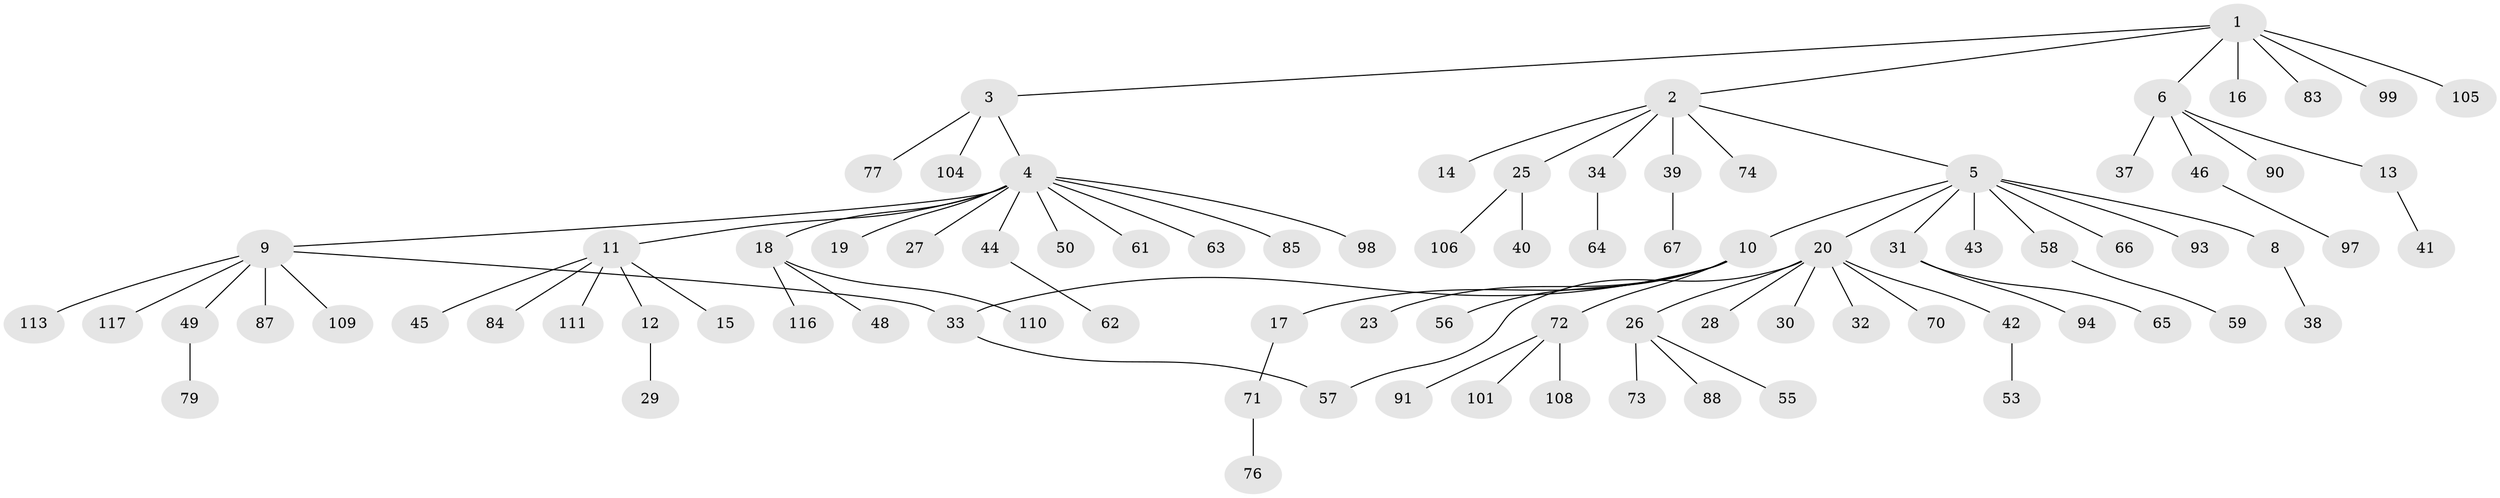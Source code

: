 // original degree distribution, {8: 0.017094017094017096, 5: 0.042735042735042736, 13: 0.008547008547008548, 10: 0.008547008547008548, 6: 0.02564102564102564, 1: 0.6239316239316239, 2: 0.1794871794871795, 3: 0.06837606837606838, 7: 0.008547008547008548, 4: 0.017094017094017096}
// Generated by graph-tools (version 1.1) at 2025/41/03/06/25 10:41:47]
// undirected, 87 vertices, 88 edges
graph export_dot {
graph [start="1"]
  node [color=gray90,style=filled];
  1 [super="+47"];
  2 [super="+114"];
  3 [super="+51"];
  4 [super="+54"];
  5 [super="+7"];
  6 [super="+112"];
  8 [super="+21"];
  9 [super="+81"];
  10 [super="+107"];
  11 [super="+36"];
  12 [super="+80"];
  13 [super="+69"];
  14;
  15 [super="+22"];
  16;
  17;
  18 [super="+35"];
  19;
  20 [super="+24"];
  23;
  25 [super="+52"];
  26 [super="+68"];
  27;
  28;
  29;
  30;
  31 [super="+78"];
  32;
  33;
  34;
  37 [super="+75"];
  38;
  39 [super="+60"];
  40;
  41;
  42;
  43;
  44 [super="+89"];
  45 [super="+95"];
  46 [super="+102"];
  48;
  49;
  50 [super="+86"];
  53 [super="+82"];
  55;
  56;
  57 [super="+92"];
  58;
  59;
  61;
  62;
  63 [super="+96"];
  64;
  65;
  66;
  67;
  70;
  71;
  72 [super="+115"];
  73 [super="+100"];
  74;
  76;
  77;
  79;
  83;
  84 [super="+103"];
  85;
  87;
  88;
  90;
  91;
  93;
  94;
  97;
  98;
  99;
  101;
  104;
  105;
  106;
  108;
  109;
  110;
  111;
  113;
  116;
  117;
  1 -- 2;
  1 -- 3;
  1 -- 6;
  1 -- 16;
  1 -- 83;
  1 -- 99;
  1 -- 105;
  2 -- 5;
  2 -- 14;
  2 -- 25;
  2 -- 34;
  2 -- 39;
  2 -- 74;
  3 -- 4;
  3 -- 77;
  3 -- 104;
  4 -- 9;
  4 -- 11;
  4 -- 18;
  4 -- 19;
  4 -- 27;
  4 -- 44;
  4 -- 50;
  4 -- 61;
  4 -- 63;
  4 -- 85;
  4 -- 98;
  5 -- 8;
  5 -- 10;
  5 -- 20;
  5 -- 31;
  5 -- 43;
  5 -- 58;
  5 -- 66;
  5 -- 93;
  6 -- 13;
  6 -- 37;
  6 -- 46;
  6 -- 90;
  8 -- 38;
  9 -- 49;
  9 -- 33;
  9 -- 113;
  9 -- 117;
  9 -- 87;
  9 -- 109;
  10 -- 17;
  10 -- 23;
  10 -- 33;
  10 -- 56;
  10 -- 72;
  11 -- 12;
  11 -- 15;
  11 -- 45;
  11 -- 84;
  11 -- 111;
  12 -- 29;
  13 -- 41;
  17 -- 71;
  18 -- 48;
  18 -- 116;
  18 -- 110;
  20 -- 26;
  20 -- 30;
  20 -- 70;
  20 -- 32;
  20 -- 42;
  20 -- 28;
  20 -- 57;
  25 -- 40;
  25 -- 106;
  26 -- 55;
  26 -- 73;
  26 -- 88;
  31 -- 65;
  31 -- 94;
  33 -- 57;
  34 -- 64;
  39 -- 67;
  42 -- 53;
  44 -- 62;
  46 -- 97;
  49 -- 79;
  58 -- 59;
  71 -- 76;
  72 -- 91;
  72 -- 101;
  72 -- 108;
}
